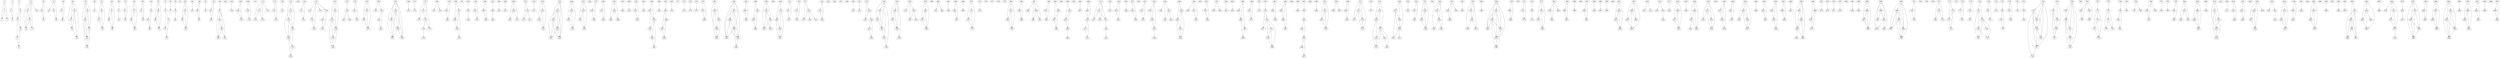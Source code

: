 digraph G {
    graph [fontsize=24]
    edge [fontsize=24]
    node [fontsize=24]
    ranksep = 1.5
    nodesep = .25
    0 -> { 1 2 3 };
    1 -> { 2 3 };
    2 -> { };
    3 -> { };
    4 -> { 5 6 };
    5 -> { 6 };
    6 -> { };
    7 -> { 8 9 };
    8 -> { 9 10 };
    9 -> { 10 11 };
    10 -> { 11 12 };
    11 -> { 12 };
    12 -> { };
    13 -> { 14 15 16 17 18 };
    14 -> { 15 16 };
    15 -> { 16 17 };
    16 -> { };
    17 -> { };
    18 -> { };
    19 -> { 20 21 };
    20 -> { 21 };
    21 -> { };
    22 -> { 23 24 25 };
    23 -> { };
    24 -> { 25 };
    25 -> { };
    26 -> { 27 28 };
    27 -> { 28 };
    28 -> { };
    29 -> { 30 31 32 33 };
    30 -> { 31 32 33 };
    31 -> { 32 };
    32 -> { 33 };
    33 -> { };
    34 -> { 35 36 37 38 };
    35 -> { 36 37 };
    36 -> { 37 38 39 };
    37 -> { 38 39 };
    38 -> { 39 };
    39 -> { };
    40 -> { 41 };
    41 -> { };
    42 -> { 43 44 45 };
    43 -> { 44 45 };
    44 -> { 45 };
    45 -> { };
    46 -> { 47 48 49 };
    47 -> { 48 49 };
    48 -> { 49 };
    49 -> { };
    50 -> { 51 };
    51 -> { 52 };
    52 -> { };
    53 -> { 54 55 };
    54 -> { 55 };
    55 -> { };
    56 -> { 57 58 59 };
    57 -> { 58 59 };
    58 -> { 59 };
    59 -> { };
    60 -> { 61 62 };
    61 -> { 62 };
    62 -> { };
    63 -> { 64 };
    64 -> { 65 66 };
    65 -> { 66 };
    66 -> { };
    67 -> { 68 69 70 };
    68 -> { 69 70 };
    69 -> { 70 };
    70 -> { };
    71 -> { 72 };
    72 -> { 73 74 };
    73 -> { 74 75 };
    74 -> { 75 };
    75 -> { };
    76 -> { 77 };
    77 -> { };
    78 -> { 79 };
    79 -> { 80 };
    80 -> { };
    81 -> { };
    82 -> { 83 84 85 };
    83 -> { 84 85 };
    84 -> { 85 };
    85 -> { };
    86 -> { 87 };
    87 -> { };
    88 -> { 89 90 };
    89 -> { 90 };
    90 -> { };
    91 -> { 92 };
    92 -> { };
    93 -> { 94 95 };
    94 -> { 95 };
    95 -> { };
    96 -> { 97 };
    97 -> { 98 99 100 101 };
    98 -> { 99 100 };
    99 -> { 100 101 };
    100 -> { };
    101 -> { };
    102 -> { };
    103 -> { 104 };
    104 -> { };
    105 -> { 106 107 };
    106 -> { 107 };
    107 -> { };
    108 -> { 109 110 };
    109 -> { 110 };
    110 -> { };
    111 -> { };
    112 -> { 113 114 115 116 };
    113 -> { 114 115 };
    114 -> { };
    115 -> { };
    116 -> { };
    117 -> { 118 119 };
    118 -> { 119 };
    119 -> { };
    120 -> { 121 };
    121 -> { };
    122 -> { 123 124 125 };
    123 -> { 124 125 126 };
    124 -> { 125 126 };
    125 -> { 126 127 };
    126 -> { 127 128 };
    127 -> { 128 };
    128 -> { };
    129 -> { };
    130 -> { 131 132 };
    131 -> { 132 };
    132 -> { };
    133 -> { 134 135 136 137 138 };
    134 -> { 135 };
    135 -> { 136 };
    136 -> { };
    137 -> { };
    138 -> { 139 140 };
    139 -> { 140 };
    140 -> { };
    141 -> { 142 143 144 };
    142 -> { 143 144 };
    143 -> { 144 145 146 };
    144 -> { 145 146 };
    145 -> { 146 };
    146 -> { };
    147 -> { 148 };
    148 -> { 149 150 };
    149 -> { };
    150 -> { };
    151 -> { 152 153 };
    152 -> { 153 };
    153 -> { };
    154 -> { 155 156 157 };
    155 -> { 156 157 };
    156 -> { 157 };
    157 -> { };
    158 -> { 159 160 };
    159 -> { };
    160 -> { 161 162 };
    161 -> { 162 };
    162 -> { };
    163 -> { 164 165 166 167 168 };
    164 -> { 165 166 167 168 };
    165 -> { 166 167 };
    166 -> { 167 168 };
    167 -> { };
    168 -> { };
    169 -> { 170 };
    170 -> { };
    171 -> { 172 };
    172 -> { };
    173 -> { 174 175 176 177 };
    174 -> { 175 176 };
    175 -> { };
    176 -> { 177 178 };
    177 -> { };
    178 -> { 179 };
    179 -> { };
    180 -> { 181 182 };
    181 -> { };
    182 -> { };
    183 -> { 184 185 };
    184 -> { 185 };
    185 -> { };
    186 -> { 187 188 };
    187 -> { 188 189 190 };
    188 -> { 189 };
    189 -> { 190 };
    190 -> { };
    191 -> { };
    192 -> { 193 };
    193 -> { 194 };
    194 -> { };
    195 -> { 196 197 };
    196 -> { 197 };
    197 -> { };
    198 -> { 199 200 };
    199 -> { 200 };
    200 -> { };
    201 -> { 202 };
    202 -> { 203 };
    203 -> { };
    204 -> { 205 };
    205 -> { };
    206 -> { 207 };
    207 -> { };
    208 -> { 209 210 211 };
    209 -> { 210 211 };
    210 -> { };
    211 -> { };
    212 -> { 213 214 };
    213 -> { 214 215 };
    214 -> { };
    215 -> { };
    216 -> { 217 };
    217 -> { };
    218 -> { 219 220 221 };
    219 -> { 220 221 };
    220 -> { 221 };
    221 -> { };
    222 -> { 223 224 225 226 };
    223 -> { 224 225 226 227 };
    224 -> { 225 226 227 };
    225 -> { 226 227 };
    226 -> { };
    227 -> { };
    228 -> { 229 230 231 };
    229 -> { 230 231 };
    230 -> { 231 };
    231 -> { };
    232 -> { 233 234 235 };
    233 -> { 234 235 };
    234 -> { 235 };
    235 -> { };
    236 -> { };
    237 -> { 238 239 };
    238 -> { 239 };
    239 -> { };
    240 -> { 241 242 };
    241 -> { 242 };
    242 -> { };
    243 -> { 244 245 246 };
    244 -> { 245 246 };
    245 -> { };
    246 -> { };
    247 -> { 248 };
    248 -> { };
    249 -> { 250 };
    250 -> { };
    251 -> { 252 253 };
    252 -> { 253 };
    253 -> { };
    254 -> { 255 };
    255 -> { };
    256 -> { 257 258 };
    257 -> { 258 259 };
    258 -> { 259 260 261 };
    259 -> { 260 };
    260 -> { 261 };
    261 -> { };
    262 -> { 263 };
    263 -> { };
    264 -> { 265 };
    265 -> { 266 267 };
    266 -> { 267 268 };
    267 -> { 268 };
    268 -> { };
    269 -> { 270 };
    270 -> { };
    271 -> { };
    272 -> { 273 };
    273 -> { };
    274 -> { 275 };
    275 -> { };
    276 -> { 277 };
    277 -> { };
    278 -> { 279 280 };
    279 -> { 280 };
    280 -> { };
    281 -> { 282 283 284 };
    282 -> { 283 284 285 };
    283 -> { 284 285 };
    284 -> { 285 };
    285 -> { };
    286 -> { 287 288 289 290 291 };
    287 -> { 288 289 290 291 };
    288 -> { 289 290 291 };
    289 -> { 290 291 292 };
    290 -> { };
    291 -> { 292 };
    292 -> { };
    293 -> { 294 295 };
    294 -> { 295 };
    295 -> { };
    296 -> { 297 298 };
    297 -> { 298 299 };
    298 -> { 299 };
    299 -> { };
    300 -> { 301 302 303 };
    301 -> { 302 303 304 };
    302 -> { 303 304 };
    303 -> { };
    304 -> { };
    305 -> { };
    306 -> { 307 308 };
    307 -> { 308 309 310 };
    308 -> { 309 310 };
    309 -> { 310 };
    310 -> { };
    311 -> { 312 313 };
    312 -> { 313 };
    313 -> { };
    314 -> { 315 316 };
    315 -> { 316 };
    316 -> { };
    317 -> { 318 319 };
    318 -> { 319 320 321 };
    319 -> { };
    320 -> { };
    321 -> { };
    322 -> { 323 324 };
    323 -> { 324 };
    324 -> { };
    325 -> { };
    326 -> { };
    327 -> { };
    328 -> { };
    329 -> { 330 };
    330 -> { };
    331 -> { 332 };
    332 -> { };
    333 -> { 334 335 };
    334 -> { 335 336 };
    335 -> { };
    336 -> { 337 338 };
    337 -> { 338 };
    338 -> { };
    339 -> { 340 341 342 343 344 };
    340 -> { 341 342 };
    341 -> { 342 };
    342 -> { 343 };
    343 -> { 344 };
    344 -> { };
    345 -> { 346 347 348 349 };
    346 -> { 347 348 };
    347 -> { 348 };
    348 -> { 349 };
    349 -> { };
    350 -> { 351 352 353 };
    351 -> { };
    352 -> { 353 354 };
    353 -> { };
    354 -> { };
    355 -> { 356 357 358 };
    356 -> { 357 358 };
    357 -> { 358 };
    358 -> { };
    359 -> { };
    360 -> { 361 362 };
    361 -> { };
    362 -> { };
    363 -> { 364 };
    364 -> { };
    365 -> { 366 367 };
    366 -> { 367 };
    367 -> { };
    368 -> { 369 };
    369 -> { };
    370 -> { 371 372 373 };
    371 -> { 372 373 };
    372 -> { 373 };
    373 -> { };
    374 -> { 375 };
    375 -> { };
    376 -> { };
    377 -> { };
    378 -> { };
    379 -> { };
    380 -> { 381 382 383 };
    381 -> { 382 383 };
    382 -> { 383 };
    383 -> { };
    384 -> { 385 386 };
    385 -> { 386 };
    386 -> { };
    387 -> { 388 389 390 391 };
    388 -> { };
    389 -> { 390 391 };
    390 -> { };
    391 -> { };
    392 -> { 393 394 };
    393 -> { 394 };
    394 -> { };
    395 -> { 396 397 };
    396 -> { 397 398 };
    397 -> { 398 };
    398 -> { };
    399 -> { };
    400 -> { 401 402 };
    401 -> { 402 403 };
    402 -> { 403 };
    403 -> { 404 };
    404 -> { };
    405 -> { };
    406 -> { 407 };
    407 -> { };
    408 -> { 409 410 };
    409 -> { 410 };
    410 -> { 411 412 };
    411 -> { 412 };
    412 -> { };
    413 -> { 414 415 416 417 };
    414 -> { 415 416 417 };
    415 -> { };
    416 -> { };
    417 -> { 418 };
    418 -> { 419 };
    419 -> { };
    420 -> { 421 };
    421 -> { };
    422 -> { 423 424 };
    423 -> { 424 };
    424 -> { };
    425 -> { 426 };
    426 -> { };
    427 -> { 428 429 };
    428 -> { 429 };
    429 -> { };
    430 -> { };
    431 -> { 432 433 };
    432 -> { 433 };
    433 -> { };
    434 -> { 435 436 437 };
    435 -> { 436 };
    436 -> { 437 };
    437 -> { 438 };
    438 -> { };
    439 -> { 440 441 442 };
    440 -> { };
    441 -> { 442 443 };
    442 -> { };
    443 -> { };
    444 -> { 445 446 };
    445 -> { 446 447 448 };
    446 -> { 447 448 };
    447 -> { 448 };
    448 -> { };
    449 -> { 450 451 452 };
    450 -> { };
    451 -> { 452 };
    452 -> { };
    453 -> { };
    454 -> { 455 456 };
    455 -> { 456 };
    456 -> { };
    457 -> { 458 459 };
    458 -> { };
    459 -> { };
    460 -> { 461 };
    461 -> { };
    462 -> { 463 };
    463 -> { };
    464 -> { 465 466 467 };
    465 -> { 466 };
    466 -> { 467 468 };
    467 -> { 468 };
    468 -> { };
    469 -> { 470 471 };
    470 -> { 471 };
    471 -> { };
    472 -> { 473 };
    473 -> { };
    474 -> { 475 };
    475 -> { 476 477 };
    476 -> { 477 478 479 480 };
    477 -> { };
    478 -> { 479 480 };
    479 -> { 480 };
    480 -> { };
    481 -> { 482 483 };
    482 -> { 483 };
    483 -> { };
    484 -> { 485 486 487 };
    485 -> { 486 };
    486 -> { 487 };
    487 -> { };
    488 -> { };
    489 -> { 490 };
    490 -> { };
    491 -> { 492 };
    492 -> { 493 };
    493 -> { 494 495 };
    494 -> { 495 };
    495 -> { 496 497 };
    496 -> { 497 };
    497 -> { };
    498 -> { };
    499 -> { 500 };
    500 -> { };
    501 -> { 502 503 504 };
    502 -> { 503 504 };
    503 -> { 504 };
    504 -> { };
    505 -> { 506 507 };
    506 -> { };
    507 -> { };
    508 -> { 509 510 };
    509 -> { 510 };
    510 -> { };
    511 -> { 512 513 514 515 };
    512 -> { 513 514 515 };
    513 -> { };
    514 -> { 515 };
    515 -> { };
    516 -> { 517 };
    517 -> { };
    518 -> { 519 520 521 };
    519 -> { 520 521 };
    520 -> { 521 522 523 };
    521 -> { 522 523 524 525 };
    522 -> { 523 };
    523 -> { };
    524 -> { 525 };
    525 -> { };
    526 -> { 527 528 529 };
    527 -> { 528 529 530 };
    528 -> { 529 };
    529 -> { 530 531 };
    530 -> { };
    531 -> { };
    532 -> { 533 };
    533 -> { };
    534 -> { 535 536 };
    535 -> { 536 };
    536 -> { };
    537 -> { 538 539 540 };
    538 -> { 539 540 };
    539 -> { 540 };
    540 -> { };
    541 -> { };
    542 -> { 543 544 545 546 };
    543 -> { 544 };
    544 -> { 545 546 };
    545 -> { };
    546 -> { };
    547 -> { 548 549 550 };
    548 -> { 549 };
    549 -> { };
    550 -> { };
    551 -> { 552 };
    552 -> { };
    553 -> { 554 555 556 557 };
    554 -> { 555 };
    555 -> { 556 557 };
    556 -> { };
    557 -> { };
    558 -> { 559 };
    559 -> { };
    560 -> { 561 562 563 564 565 };
    561 -> { 562 563 564 565 };
    562 -> { 563 564 565 566 };
    563 -> { };
    564 -> { 565 566 };
    565 -> { 566 };
    566 -> { };
    567 -> { 568 569 };
    568 -> { 569 };
    569 -> { };
    570 -> { };
    571 -> { 572 573 };
    572 -> { 573 };
    573 -> { };
    574 -> { 575 };
    575 -> { 576 };
    576 -> { };
    577 -> { 578 579 580 };
    578 -> { 579 580 };
    579 -> { 580 };
    580 -> { };
    581 -> { 582 583 584 };
    582 -> { 583 };
    583 -> { };
    584 -> { };
    585 -> { 586 587 };
    586 -> { 587 };
    587 -> { };
    588 -> { 589 };
    589 -> { };
    590 -> { };
    591 -> { 592 593 };
    592 -> { 593 };
    593 -> { };
    594 -> { 595 };
    595 -> { };
    596 -> { 597 };
    597 -> { };
    598 -> { 599 };
    599 -> { };
    600 -> { };
    601 -> { 602 603 604 };
    602 -> { 603 604 };
    603 -> { 604 };
    604 -> { };
    605 -> { 606 607 608 609 };
    606 -> { 607 608 609 };
    607 -> { 608 };
    608 -> { };
    609 -> { };
    610 -> { 611 612 };
    611 -> { };
    612 -> { };
    613 -> { 614 615 };
    614 -> { };
    615 -> { 616 };
    616 -> { };
    617 -> { 618 };
    618 -> { };
    619 -> { 620 621 622 };
    620 -> { 621 622 };
    621 -> { 622 };
    622 -> { };
    623 -> { 624 };
    624 -> { };
    625 -> { 626 627 628 };
    626 -> { 627 628 };
    627 -> { 628 629 };
    628 -> { };
    629 -> { };
    630 -> { 631 632 633 634 };
    631 -> { 632 633 634 };
    632 -> { };
    633 -> { 634 };
    634 -> { };
    635 -> { };
    636 -> { 637 638 639 };
    637 -> { 638 };
    638 -> { 639 };
    639 -> { };
    640 -> { 641 642 };
    641 -> { 642 };
    642 -> { };
    643 -> { 644 645 646 647 };
    644 -> { 645 646 647 };
    645 -> { };
    646 -> { 647 };
    647 -> { };
    648 -> { 649 };
    649 -> { };
    650 -> { 651 652 };
    651 -> { 652 };
    652 -> { };
    653 -> { 654 655 656 };
    654 -> { 655 };
    655 -> { 656 };
    656 -> { };
    657 -> { 658 659 };
    658 -> { 659 };
    659 -> { };
    660 -> { 661 };
    661 -> { };
    662 -> { 663 664 665 666 };
    663 -> { 664 665 };
    664 -> { 665 666 };
    665 -> { 666 667 };
    666 -> { };
    667 -> { };
    668 -> { 669 670 };
    669 -> { 670 671 };
    670 -> { 671 };
    671 -> { };
    672 -> { 673 };
    673 -> { };
    674 -> { 675 };
    675 -> { };
    676 -> { 677 };
    677 -> { };
    678 -> { 679 };
    679 -> { };
    680 -> { };
    681 -> { 682 };
    682 -> { };
    683 -> { 684 };
    684 -> { };
    685 -> { 686 687 688 };
    686 -> { 687 688 };
    687 -> { 688 };
    688 -> { };
    689 -> { 690 691 692 693 694 };
    690 -> { 691 692 };
    691 -> { };
    692 -> { 693 694 };
    693 -> { };
    694 -> { };
    695 -> { 696 697 698 699 700 };
    696 -> { 697 698 699 700 };
    697 -> { 698 699 700 };
    698 -> { };
    699 -> { 700 };
    700 -> { };
    701 -> { 702 703 };
    702 -> { 703 };
    703 -> { };
    704 -> { };
    705 -> { };
    706 -> { };
    707 -> { 708 709 710 };
    708 -> { 709 710 };
    709 -> { };
    710 -> { };
    711 -> { 712 713 };
    712 -> { 713 714 };
    713 -> { 714 };
    714 -> { };
    715 -> { };
    716 -> { 717 718 };
    717 -> { 718 };
    718 -> { };
    719 -> { 720 721 };
    720 -> { 721 };
    721 -> { };
    722 -> { 723 724 };
    723 -> { 724 725 726 };
    724 -> { 725 726 727 728 };
    725 -> { 726 727 };
    726 -> { };
    727 -> { };
    728 -> { };
    729 -> { 730 731 };
    730 -> { 731 };
    731 -> { };
    732 -> { 733 };
    733 -> { };
    734 -> { 735 };
    735 -> { 736 737 };
    736 -> { 737 };
    737 -> { };
    738 -> { 739 740 };
    739 -> { 740 };
    740 -> { };
    741 -> { 742 };
    742 -> { };
    743 -> { 744 };
    744 -> { 745 };
    745 -> { };
    746 -> { 747 748 749 750 751 };
    747 -> { 748 749 750 751 752 };
    748 -> { 749 };
    749 -> { 750 751 };
    750 -> { 751 };
    751 -> { 752 };
    752 -> { };
    753 -> { 754 755 756 };
    754 -> { 755 756 757 };
    755 -> { 756 };
    756 -> { 757 };
    757 -> { };
    758 -> { 759 760 761 762 763 };
    759 -> { 760 };
    760 -> { 761 762 763 };
    761 -> { 762 };
    762 -> { 763 };
    763 -> { };
    764 -> { };
    765 -> { 766 767 768 769 };
    766 -> { 767 };
    767 -> { };
    768 -> { 769 };
    769 -> { };
    770 -> { 771 };
    771 -> { 772 773 774 };
    772 -> { 773 774 };
    773 -> { 774 };
    774 -> { };
    775 -> { 776 };
    776 -> { 777 778 779 };
    777 -> { 778 779 };
    778 -> { };
    779 -> { };
    780 -> { 781 };
    781 -> { 782 783 };
    782 -> { 783 };
    783 -> { };
    784 -> { 785 };
    785 -> { };
    786 -> { 787 788 };
    787 -> { };
    788 -> { };
    789 -> { 790 791 792 };
    790 -> { 791 };
    791 -> { };
    792 -> { };
    793 -> { 794 };
    794 -> { };
    795 -> { 796 };
    796 -> { };
    797 -> { 798 799 };
    798 -> { 799 };
    799 -> { };
    800 -> { 801 802 803 };
    801 -> { 802 803 };
    802 -> { };
    803 -> { };
    804 -> { 805 806 807 };
    805 -> { 806 807 };
    806 -> { 807 };
    807 -> { };
    808 -> { 809 };
    809 -> { };
    810 -> { 811 812 813 };
    811 -> { 812 813 814 };
    812 -> { 813 814 };
    813 -> { 814 };
    814 -> { };
    815 -> { };
    816 -> { 817 };
    817 -> { };
    818 -> { 819 820 };
    819 -> { 820 };
    820 -> { };
    821 -> { 822 823 };
    822 -> { 823 };
    823 -> { };
    824 -> { };
    825 -> { 826 827 828 829 };
    826 -> { 827 828 };
    827 -> { 828 };
    828 -> { };
    829 -> { };
    830 -> { 831 832 };
    831 -> { };
    832 -> { 833 };
    833 -> { };
    834 -> { 835 836 837 };
    835 -> { 836 837 };
    836 -> { 837 };
    837 -> { };
    838 -> { 839 840 };
    839 -> { 840 };
    840 -> { };
    841 -> { 842 };
    842 -> { };
    843 -> { };
    844 -> { 845 846 847 };
    845 -> { 846 847 };
    846 -> { 847 };
    847 -> { };
    848 -> { };
    849 -> { 850 };
    850 -> { };
    851 -> { };
    852 -> { 853 };
    853 -> { };
    854 -> { 855 };
    855 -> { };
    856 -> { 857 858 };
    857 -> { 858 859 860 861 };
    858 -> { 859 860 861 };
    859 -> { 860 861 };
    860 -> { };
    861 -> { };
    862 -> { 863 864 865 };
    863 -> { 864 865 866 };
    864 -> { 865 };
    865 -> { };
    866 -> { };
    867 -> { 868 };
    868 -> { };
    869 -> { 870 871 872 873 };
    870 -> { };
    871 -> { 872 873 };
    872 -> { 873 };
    873 -> { 874 };
    874 -> { };
    875 -> { 876 };
    876 -> { 877 };
    877 -> { };
    878 -> { 879 880 881 882 };
    879 -> { 880 881 882 };
    880 -> { 881 882 };
    881 -> { 882 };
    882 -> { };
    883 -> { 884 885 };
    884 -> { 885 };
    885 -> { };
    886 -> { 887 888 889 };
    887 -> { 888 889 };
    888 -> { 889 };
    889 -> { };
    890 -> { 891 892 893 894 };
    891 -> { 892 893 894 };
    892 -> { 893 894 };
    893 -> { 894 };
    894 -> { };
    895 -> { 896 };
    896 -> { };
    897 -> { 898 899 900 };
    898 -> { 899 900 };
    899 -> { 900 };
    900 -> { };
    901 -> { 902 903 };
    902 -> { 903 };
    903 -> { };
    904 -> { 905 };
    905 -> { };
    906 -> { };
    907 -> { 908 909 };
    908 -> { 909 };
    909 -> { };
}
